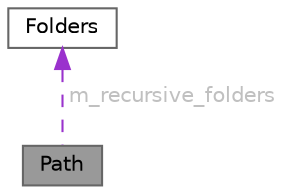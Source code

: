 digraph "Path"
{
 // LATEX_PDF_SIZE
  bgcolor="transparent";
  edge [fontname=Helvetica,fontsize=10,labelfontname=Helvetica,labelfontsize=10];
  node [fontname=Helvetica,fontsize=10,shape=box,height=0.2,width=0.4];
  Node1 [id="Node000001",label="Path",height=0.2,width=0.4,color="gray40", fillcolor="grey60", style="filled", fontcolor="black",tooltip="Object used to hold the complete path of a giver folder."];
  Node2 -> Node1 [id="edge1_Node000001_Node000002",dir="back",color="darkorchid3",style="dashed",tooltip=" ",label=" m_recursive_folders",fontcolor="grey" ];
  Node2 [id="Node000002",label="Folders",height=0.2,width=0.4,color="gray40", fillcolor="white", style="filled",URL="$class_folders.html",tooltip="Object used to hold a list of folders."];
}
